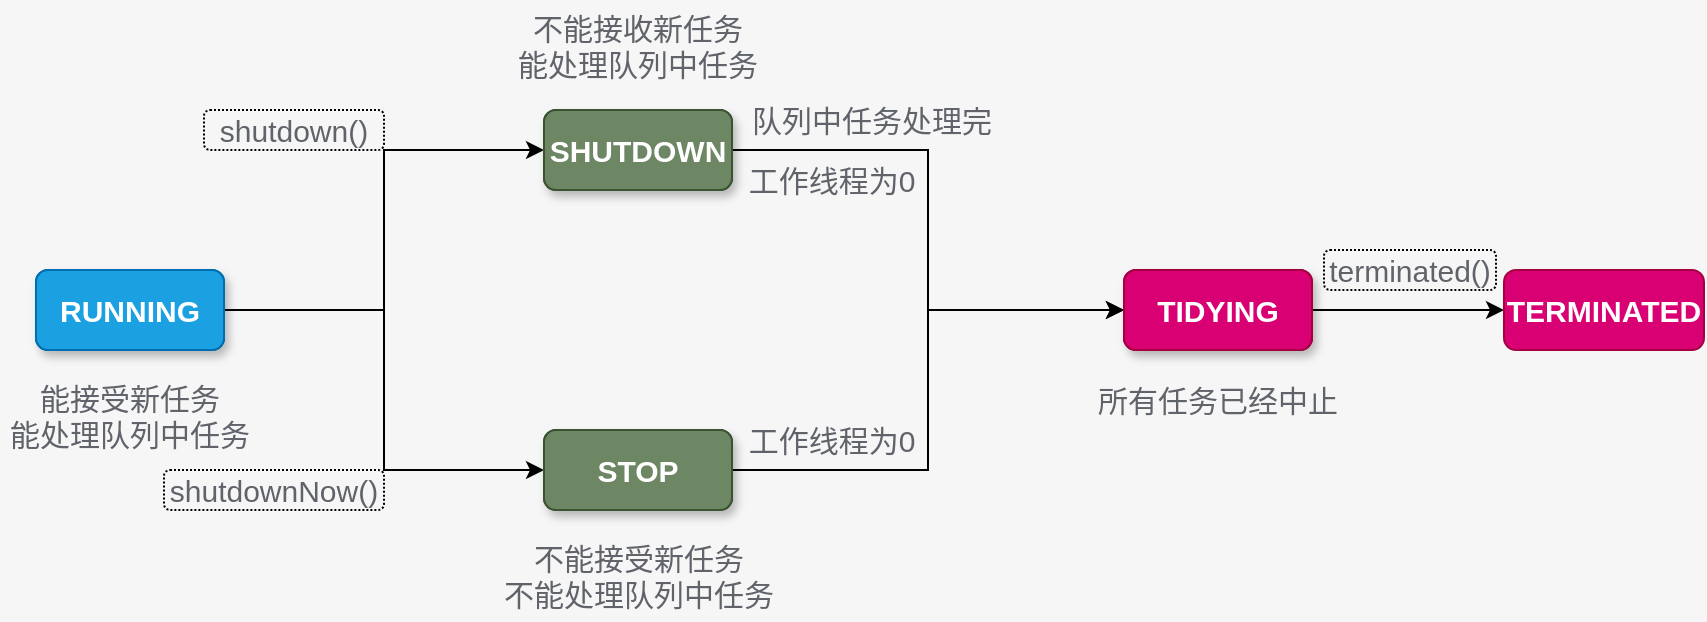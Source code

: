 <mxfile version="13.6.2" type="device"><diagram id="yYdv1HAaBWqkFsNw1KBg" name="第 1 页"><mxGraphModel dx="1024" dy="592" grid="1" gridSize="10" guides="1" tooltips="1" connect="1" arrows="1" fold="1" page="1" pageScale="1" pageWidth="827" pageHeight="1169" background="#F6F6F6" math="0" shadow="0"><root><mxCell id="0"/><mxCell id="1" parent="0"/><mxCell id="V_6dK10Gx7pRH58Z6Kwf-6" style="edgeStyle=orthogonalEdgeStyle;rounded=0;orthogonalLoop=1;jettySize=auto;html=1;entryX=0;entryY=0.5;entryDx=0;entryDy=0;" edge="1" parent="1" source="V_6dK10Gx7pRH58Z6Kwf-32" target="V_6dK10Gx7pRH58Z6Kwf-2"><mxGeometry relative="1" as="geometry"><mxPoint x="134" y="260" as="sourcePoint"/></mxGeometry></mxCell><mxCell id="V_6dK10Gx7pRH58Z6Kwf-7" style="edgeStyle=orthogonalEdgeStyle;rounded=0;orthogonalLoop=1;jettySize=auto;html=1;entryX=0;entryY=0.5;entryDx=0;entryDy=0;" edge="1" parent="1" source="V_6dK10Gx7pRH58Z6Kwf-32" target="V_6dK10Gx7pRH58Z6Kwf-3"><mxGeometry relative="1" as="geometry"><mxPoint x="134" y="260" as="sourcePoint"/></mxGeometry></mxCell><mxCell id="V_6dK10Gx7pRH58Z6Kwf-9" style="edgeStyle=orthogonalEdgeStyle;rounded=0;orthogonalLoop=1;jettySize=auto;html=1;exitX=1;exitY=0.5;exitDx=0;exitDy=0;entryX=0;entryY=0.5;entryDx=0;entryDy=0;" edge="1" parent="1" source="V_6dK10Gx7pRH58Z6Kwf-2" target="V_6dK10Gx7pRH58Z6Kwf-4"><mxGeometry relative="1" as="geometry"/></mxCell><mxCell id="V_6dK10Gx7pRH58Z6Kwf-2" value="SHUTDOWN" style="rounded=1;whiteSpace=wrap;html=1;fontSize=15;fontStyle=1;fontColor=#ffffff;strokeColor=#3A5431;fillColor=#6d8764;" vertex="1" parent="1"><mxGeometry x="280" y="160" width="94" height="40" as="geometry"/></mxCell><mxCell id="V_6dK10Gx7pRH58Z6Kwf-8" style="edgeStyle=orthogonalEdgeStyle;rounded=0;orthogonalLoop=1;jettySize=auto;html=1;exitX=1;exitY=0.5;exitDx=0;exitDy=0;entryX=0;entryY=0.5;entryDx=0;entryDy=0;" edge="1" parent="1" source="V_6dK10Gx7pRH58Z6Kwf-3" target="V_6dK10Gx7pRH58Z6Kwf-4"><mxGeometry relative="1" as="geometry"/></mxCell><mxCell id="V_6dK10Gx7pRH58Z6Kwf-3" value="STOP" style="rounded=1;whiteSpace=wrap;html=1;fontSize=15;fontStyle=1;fontColor=#ffffff;strokeColor=#3A5431;fillColor=#6d8764;gradientDirection=east;" vertex="1" parent="1"><mxGeometry x="280" y="320" width="94" height="40" as="geometry"/></mxCell><mxCell id="V_6dK10Gx7pRH58Z6Kwf-10" style="edgeStyle=orthogonalEdgeStyle;rounded=0;orthogonalLoop=1;jettySize=auto;html=1;exitX=1;exitY=0.5;exitDx=0;exitDy=0;" edge="1" parent="1" source="V_6dK10Gx7pRH58Z6Kwf-4" target="V_6dK10Gx7pRH58Z6Kwf-5"><mxGeometry relative="1" as="geometry"/></mxCell><mxCell id="V_6dK10Gx7pRH58Z6Kwf-4" value="TIDYING" style="rounded=1;whiteSpace=wrap;html=1;fontSize=15;fontStyle=1;fillColor=#d80073;strokeColor=#A50040;fontColor=#ffffff;" vertex="1" parent="1"><mxGeometry x="570" y="240" width="94" height="40" as="geometry"/></mxCell><mxCell id="V_6dK10Gx7pRH58Z6Kwf-5" value="TERMINATED" style="rounded=1;whiteSpace=wrap;html=1;fontSize=15;fontStyle=1;fillColor=#d80073;strokeColor=#A50040;fontColor=#ffffff;" vertex="1" parent="1"><mxGeometry x="760" y="240" width="100" height="40" as="geometry"/></mxCell><mxCell id="V_6dK10Gx7pRH58Z6Kwf-11" value="shutdown()" style="text;html=1;fillColor=none;align=center;verticalAlign=middle;whiteSpace=wrap;rounded=1;fontSize=15;shadow=0;strokeColor=#000000;dashed=1;dashPattern=1 1;fontColor=#60636A;" vertex="1" parent="1"><mxGeometry x="110" y="160" width="90" height="20" as="geometry"/></mxCell><mxCell id="V_6dK10Gx7pRH58Z6Kwf-12" value="shutdownNow()" style="text;html=1;fillColor=none;align=center;verticalAlign=middle;whiteSpace=wrap;rounded=1;fontSize=15;shadow=0;strokeColor=#000000;dashed=1;dashPattern=1 1;fontColor=#60636A;" vertex="1" parent="1"><mxGeometry x="90" y="340" width="110" height="20" as="geometry"/></mxCell><mxCell id="V_6dK10Gx7pRH58Z6Kwf-14" value="terminated()" style="text;html=1;strokeColor=#000000;fillColor=none;align=center;verticalAlign=middle;whiteSpace=wrap;rounded=1;fontSize=15;shadow=0;dashed=1;dashPattern=1 1;fontColor=#60636A;" vertex="1" parent="1"><mxGeometry x="670" y="230" width="86" height="20" as="geometry"/></mxCell><mxCell id="V_6dK10Gx7pRH58Z6Kwf-22" value="不能接受新任务&lt;br&gt;不能处理队列中任务" style="text;html=1;strokeColor=none;fillColor=none;align=center;verticalAlign=middle;whiteSpace=wrap;rounded=0;fontSize=15;fontColor=#60636A;" vertex="1" parent="1"><mxGeometry x="250.5" y="370" width="153" height="45" as="geometry"/></mxCell><mxCell id="V_6dK10Gx7pRH58Z6Kwf-23" value="工作线程为0" style="text;html=1;strokeColor=none;fillColor=none;align=center;verticalAlign=middle;whiteSpace=wrap;rounded=0;fontSize=15;fontColor=#60636A;" vertex="1" parent="1"><mxGeometry x="374" y="180" width="100" height="30" as="geometry"/></mxCell><mxCell id="V_6dK10Gx7pRH58Z6Kwf-25" value="队列中任务处理完" style="text;html=1;strokeColor=none;fillColor=none;align=center;verticalAlign=middle;whiteSpace=wrap;rounded=0;fontSize=15;fontColor=#60636A;" vertex="1" parent="1"><mxGeometry x="374" y="150" width="140" height="30" as="geometry"/></mxCell><mxCell id="V_6dK10Gx7pRH58Z6Kwf-26" value="所有任务已经中止" style="text;html=1;strokeColor=none;fillColor=none;align=center;verticalAlign=middle;whiteSpace=wrap;rounded=0;fontSize=15;fontColor=#60636A;" vertex="1" parent="1"><mxGeometry x="547" y="290" width="140" height="30" as="geometry"/></mxCell><mxCell id="V_6dK10Gx7pRH58Z6Kwf-27" value="工作线程为0" style="text;html=1;strokeColor=none;fillColor=none;align=center;verticalAlign=middle;whiteSpace=wrap;rounded=0;fontSize=15;fontColor=#60636A;" vertex="1" parent="1"><mxGeometry x="374" y="310" width="100" height="30" as="geometry"/></mxCell><mxCell id="V_6dK10Gx7pRH58Z6Kwf-32" value="RUNNING" style="rounded=1;whiteSpace=wrap;html=1;fontSize=15;fontStyle=1;fillColor=#1ba1e2;strokeColor=#006EAF;fontColor=#ffffff;" vertex="1" parent="1"><mxGeometry x="26" y="240" width="94" height="40" as="geometry"/></mxCell><mxCell id="V_6dK10Gx7pRH58Z6Kwf-36" value="RUNNING" style="rounded=1;whiteSpace=wrap;html=1;fontSize=15;fontStyle=1;fillColor=#1ba1e2;strokeColor=#006EAF;fontColor=#ffffff;shadow=1;" vertex="1" parent="1"><mxGeometry x="26" y="240" width="94" height="40" as="geometry"/></mxCell><mxCell id="V_6dK10Gx7pRH58Z6Kwf-37" value="SHUTDOWN" style="rounded=1;whiteSpace=wrap;html=1;fontSize=15;fontStyle=1;fontColor=#ffffff;strokeColor=#3A5431;fillColor=#6d8764;shadow=1;" vertex="1" parent="1"><mxGeometry x="280" y="160" width="94" height="40" as="geometry"/></mxCell><mxCell id="V_6dK10Gx7pRH58Z6Kwf-38" value="STOP" style="rounded=1;whiteSpace=wrap;html=1;fontSize=15;fontStyle=1;fontColor=#ffffff;strokeColor=#3A5431;fillColor=#6d8764;gradientDirection=east;shadow=1;" vertex="1" parent="1"><mxGeometry x="280" y="320" width="94" height="40" as="geometry"/></mxCell><mxCell id="V_6dK10Gx7pRH58Z6Kwf-39" value="TIDYING" style="rounded=1;whiteSpace=wrap;html=1;fontSize=15;fontStyle=1;fillColor=#d80073;strokeColor=#A50040;fontColor=#ffffff;shadow=1;" vertex="1" parent="1"><mxGeometry x="570" y="240" width="94" height="40" as="geometry"/></mxCell><mxCell id="V_6dK10Gx7pRH58Z6Kwf-40" value="能接受新任务&lt;br&gt;能处理队列中任务" style="text;html=1;strokeColor=none;fillColor=none;align=center;verticalAlign=middle;whiteSpace=wrap;rounded=0;fontSize=15;fontColor=#60636A;" vertex="1" parent="1"><mxGeometry x="8" y="290" width="130" height="45" as="geometry"/></mxCell><mxCell id="V_6dK10Gx7pRH58Z6Kwf-41" value="不能接收新任务&lt;br&gt;能处理队列中任务" style="text;html=1;strokeColor=none;fillColor=none;align=center;verticalAlign=middle;whiteSpace=wrap;rounded=0;fontSize=15;fontColor=#60636A;" vertex="1" parent="1"><mxGeometry x="257" y="105" width="140" height="45" as="geometry"/></mxCell></root></mxGraphModel></diagram></mxfile>